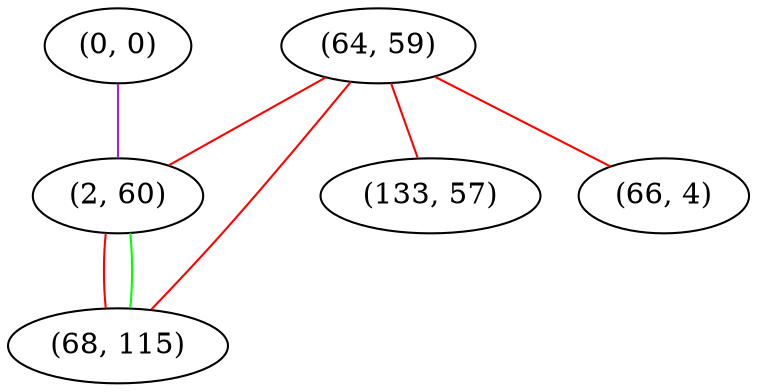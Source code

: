 graph "" {
"(64, 59)";
"(0, 0)";
"(2, 60)";
"(68, 115)";
"(133, 57)";
"(66, 4)";
"(64, 59)" -- "(133, 57)"  [color=red, key=0, weight=1];
"(64, 59)" -- "(66, 4)"  [color=red, key=0, weight=1];
"(64, 59)" -- "(68, 115)"  [color=red, key=0, weight=1];
"(64, 59)" -- "(2, 60)"  [color=red, key=0, weight=1];
"(0, 0)" -- "(2, 60)"  [color=purple, key=0, weight=4];
"(2, 60)" -- "(68, 115)"  [color=red, key=0, weight=1];
"(2, 60)" -- "(68, 115)"  [color=green, key=1, weight=2];
}
